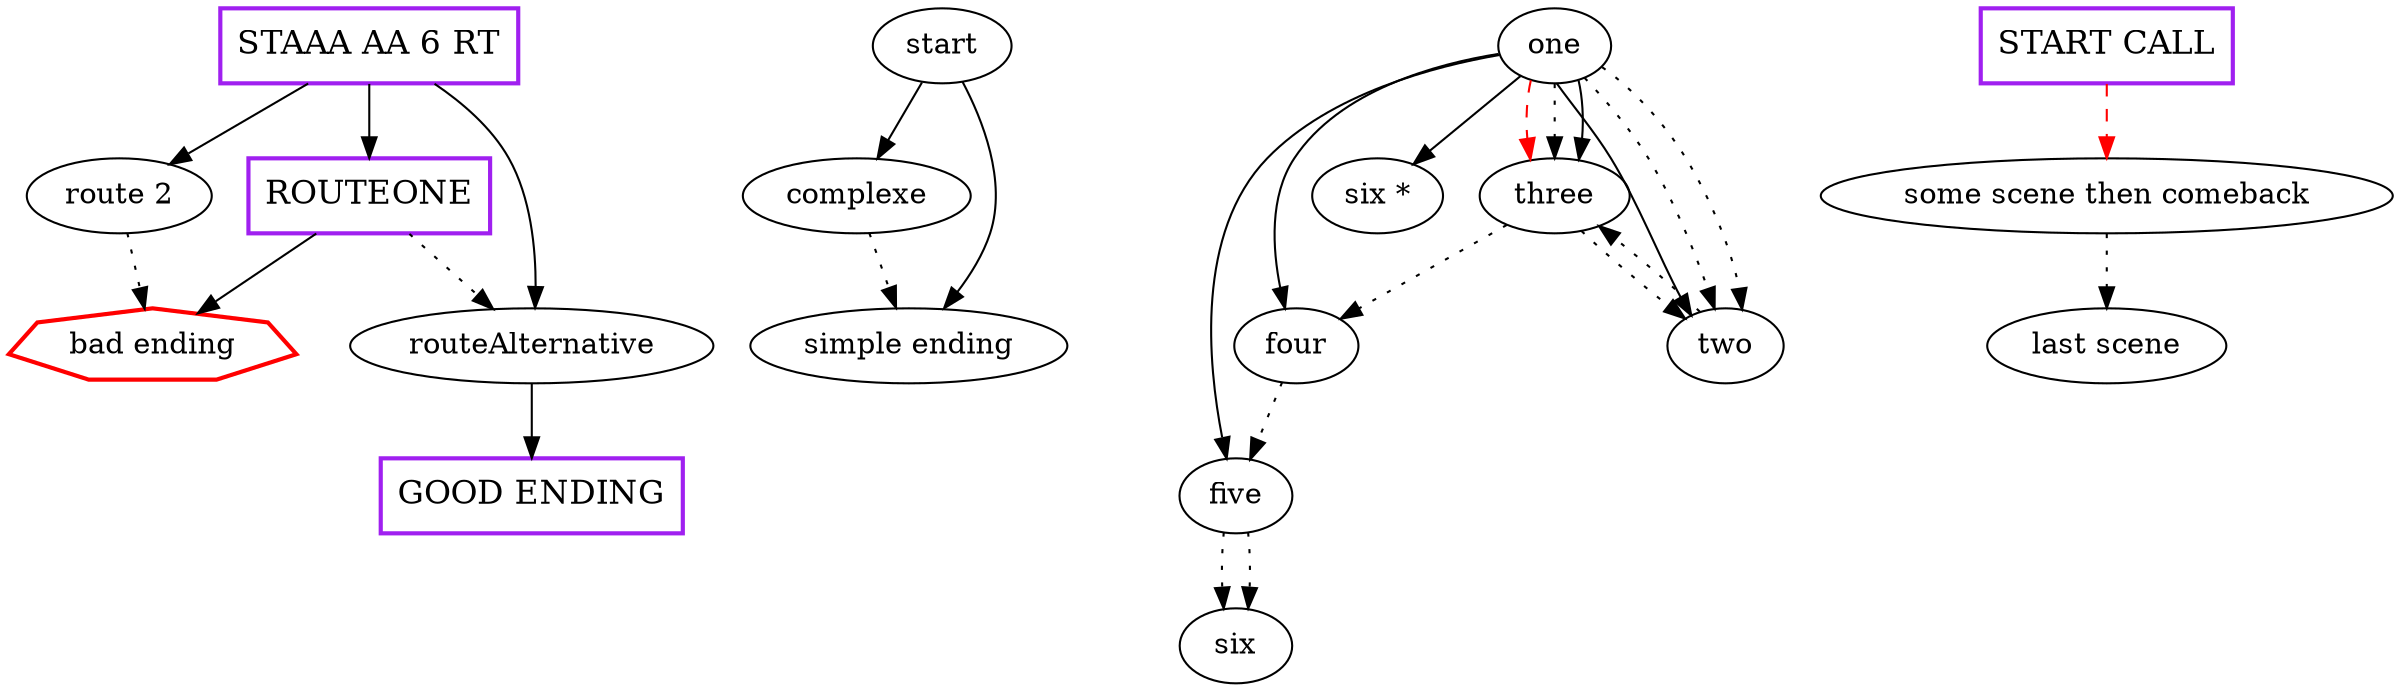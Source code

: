 digraph  {
	
	n8[color="red",label="bad ending",shape="septagon",style="bold"];
	n18[label="complexe"];
	n14[label="five"];
	n13[label="four"];
	n10[color="purple",fontsize="16",label="GOOD ENDING",shape="rectangle",style="bold"];
	n6[label="last scene"];
	n1[label="one"];
	n11[label="route 2"];
	n9[label="routeAlternative"];
	n7[color="purple",fontsize="16",label="ROUTEONE",shape="rectangle",style="bold"];
	n17[label="simple ending"];
	n15[label="six"];
	n19[label="six *"];
	n5[label="some scene then comeback"];
	n12[color="purple",fontsize="16",label="STAAA AA 6 RT",shape="rectangle",style="bold"];
	n16[label="start"];
	n4[color="purple",fontsize="16",label="START CALL",shape="rectangle",style="bold"];
	n2[label="three"];
	n3[label="two"];
	n18->n17[style="dotted"];
	n14->n15[style="dotted"];
	n14->n15[style="dotted"];
	n13->n14[style="dotted"];
	n1->n2[color="red",style="dashed"];
	n1->n2[style="dotted"];
	n1->n3;
	n1->n2;
	n1->n13;
	n1->n14;
	n1->n3[style="dotted"];
	n1->n19;
	n1->n3[style="dotted"];
	n11->n8[style="dotted"];
	n9->n10;
	n7->n8;
	n7->n9[style="dotted"];
	n5->n6[style="dotted"];
	n12->n7;
	n12->n11;
	n12->n9;
	n16->n17;
	n16->n18;
	n4->n5[color="red",style="dashed"];
	n2->n3[style="dotted"];
	n2->n13[style="dotted"];
	n3->n2[style="dotted"];
	
}
